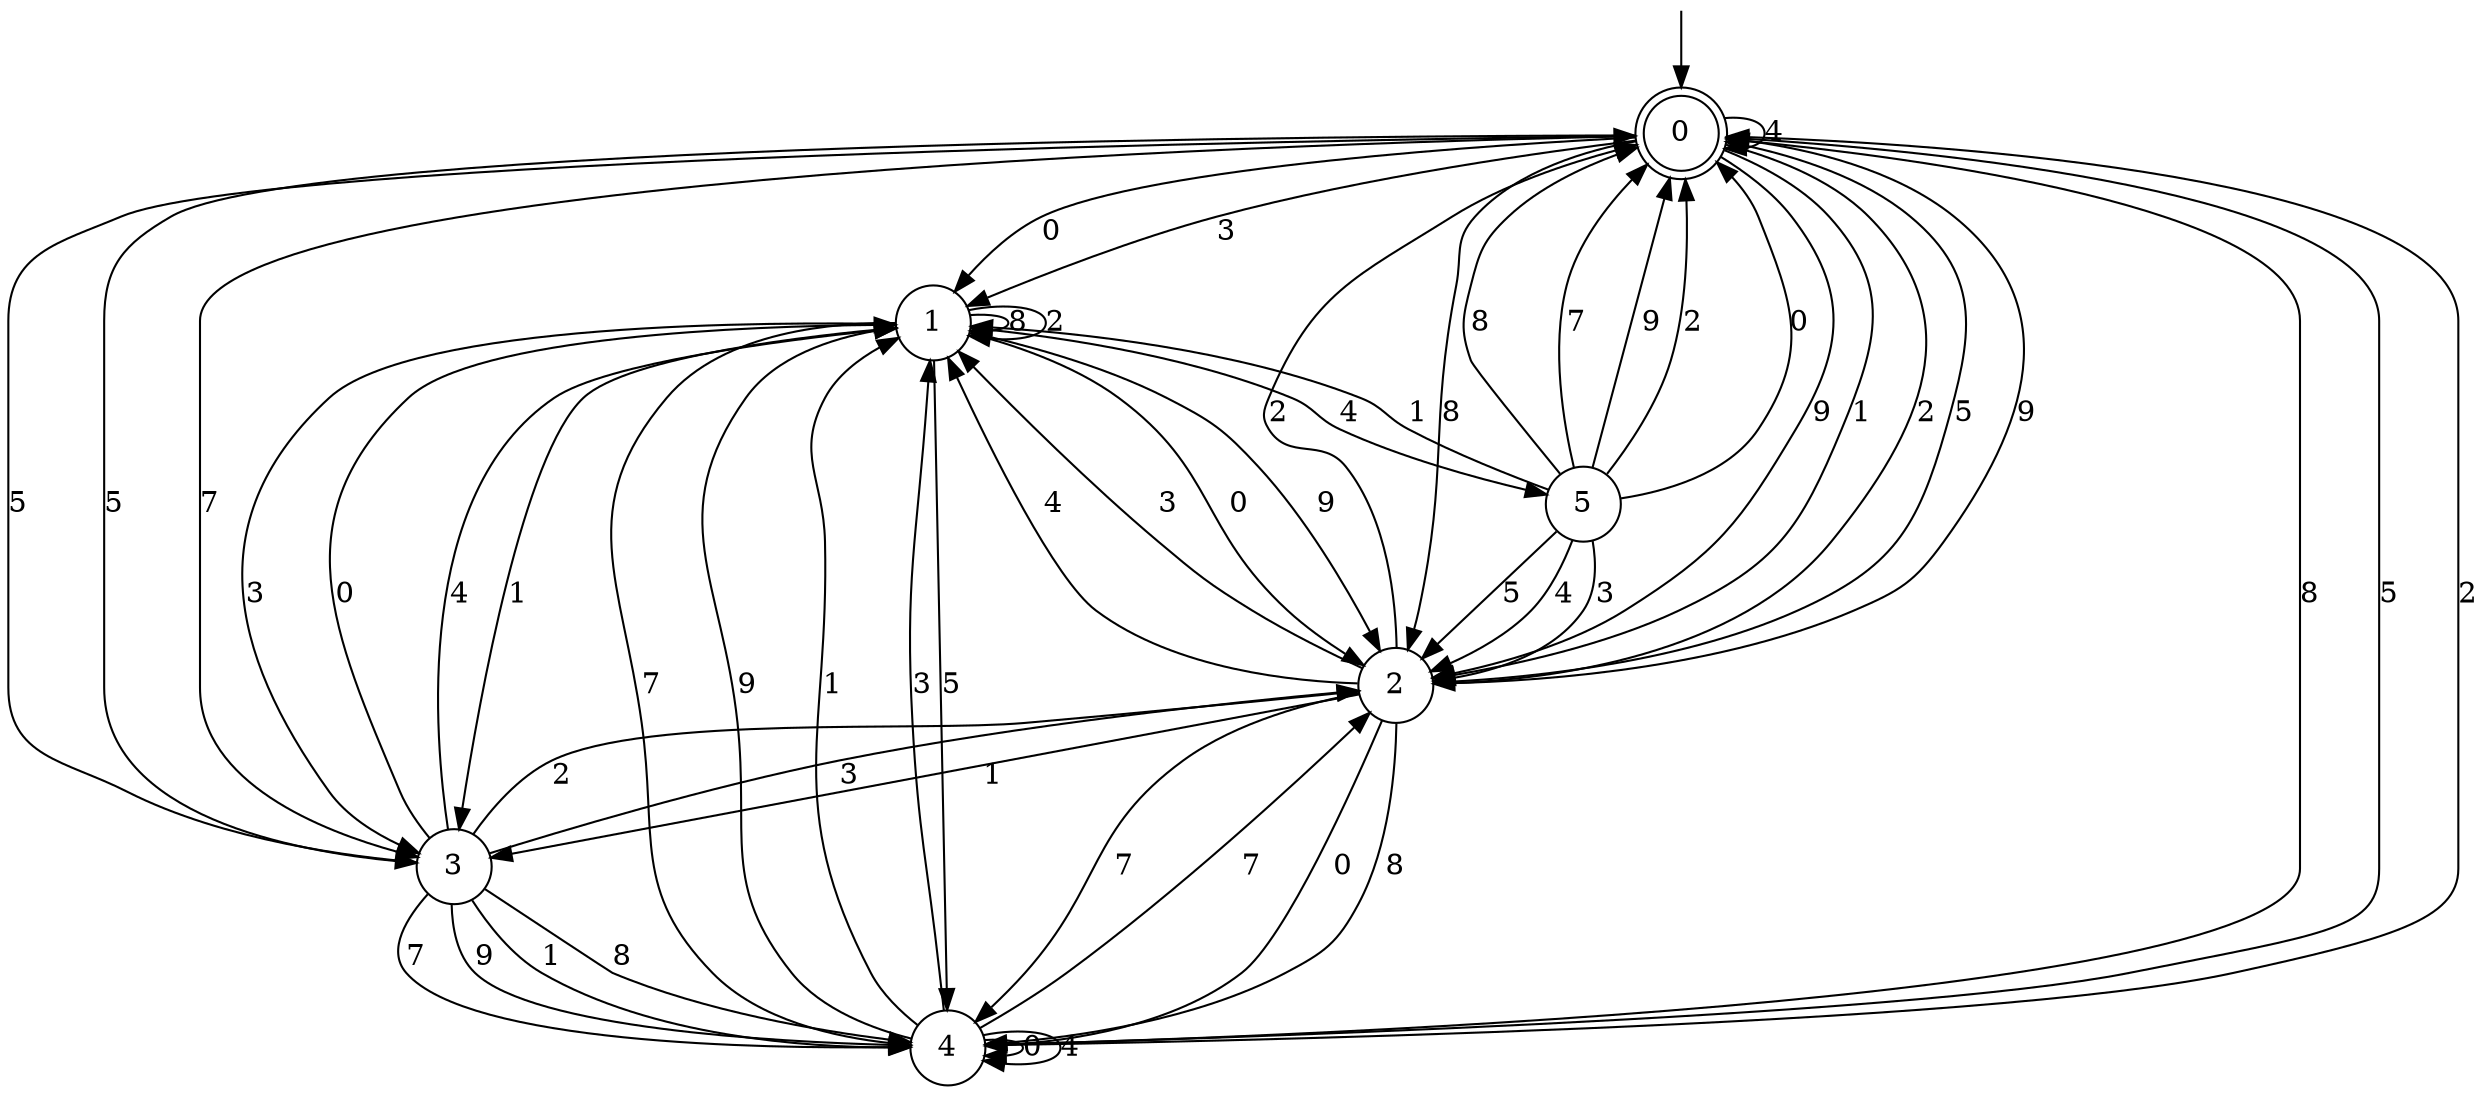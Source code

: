 digraph g {

	s0 [shape="doublecircle" label="0"];
	s1 [shape="circle" label="1"];
	s2 [shape="circle" label="2"];
	s3 [shape="circle" label="3"];
	s4 [shape="circle" label="4"];
	s5 [shape="circle" label="5"];
	s0 -> s1 [label="0"];
	s0 -> s2 [label="8"];
	s0 -> s3 [label="5"];
	s0 -> s3 [label="7"];
	s0 -> s2 [label="9"];
	s0 -> s2 [label="1"];
	s0 -> s2 [label="2"];
	s0 -> s0 [label="4"];
	s0 -> s1 [label="3"];
	s1 -> s2 [label="0"];
	s1 -> s1 [label="8"];
	s1 -> s4 [label="5"];
	s1 -> s4 [label="7"];
	s1 -> s2 [label="9"];
	s1 -> s3 [label="1"];
	s1 -> s1 [label="2"];
	s1 -> s5 [label="4"];
	s1 -> s3 [label="3"];
	s2 -> s4 [label="0"];
	s2 -> s4 [label="8"];
	s2 -> s0 [label="5"];
	s2 -> s4 [label="7"];
	s2 -> s0 [label="9"];
	s2 -> s3 [label="1"];
	s2 -> s0 [label="2"];
	s2 -> s1 [label="4"];
	s2 -> s1 [label="3"];
	s3 -> s1 [label="0"];
	s3 -> s4 [label="8"];
	s3 -> s0 [label="5"];
	s3 -> s4 [label="7"];
	s3 -> s4 [label="9"];
	s3 -> s4 [label="1"];
	s3 -> s2 [label="2"];
	s3 -> s1 [label="4"];
	s3 -> s2 [label="3"];
	s4 -> s4 [label="0"];
	s4 -> s0 [label="8"];
	s4 -> s0 [label="5"];
	s4 -> s2 [label="7"];
	s4 -> s1 [label="9"];
	s4 -> s1 [label="1"];
	s4 -> s0 [label="2"];
	s4 -> s4 [label="4"];
	s4 -> s1 [label="3"];
	s5 -> s0 [label="0"];
	s5 -> s0 [label="8"];
	s5 -> s2 [label="5"];
	s5 -> s0 [label="7"];
	s5 -> s0 [label="9"];
	s5 -> s1 [label="1"];
	s5 -> s0 [label="2"];
	s5 -> s2 [label="4"];
	s5 -> s2 [label="3"];

__start0 [label="" shape="none" width="0" height="0"];
__start0 -> s0;

}
